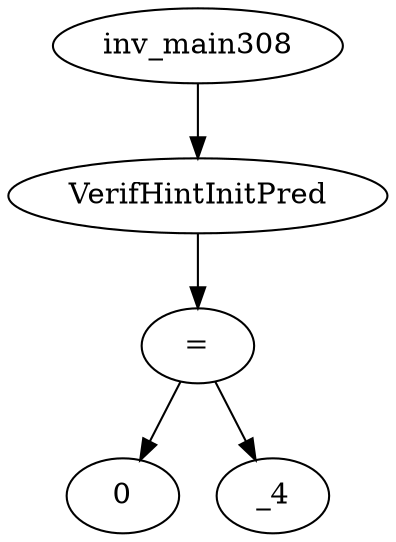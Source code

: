 digraph dag {
0 [label="inv_main308"];
1 [label="VerifHintInitPred"];
2 [label="="];
3 [label="0"];
4 [label="_4"];
0->1
1->2
2->4
2 -> 3
}
